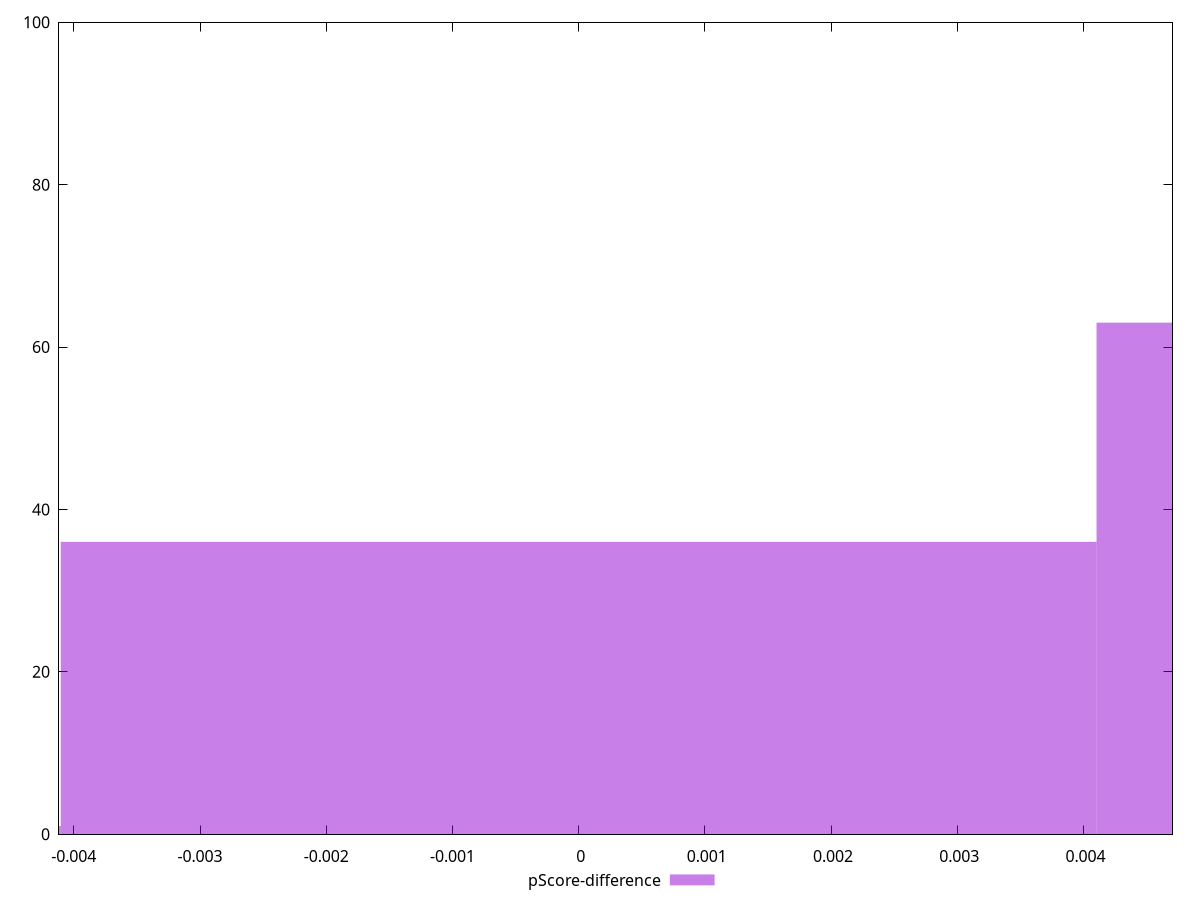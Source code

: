 reset

$pScoreDifference <<EOF
0 36
0.008207753607831587 63
-0.008207753607831587 1
EOF

set key outside below
set boxwidth 0.008207753607831587
set xrange [-0.004117647058823559:0.004705882352941171]
set yrange [0:100]
set trange [0:100]
set style fill transparent solid 0.5 noborder
set terminal svg size 640, 490 enhanced background rgb 'white'
set output "report_00017_2021-02-10T15-08-03.406Z/unused-javascript/samples/pages+cached+noadtech+nomedia+nocss/pScore-difference/histogram.svg"

plot $pScoreDifference title "pScore-difference" with boxes

reset
